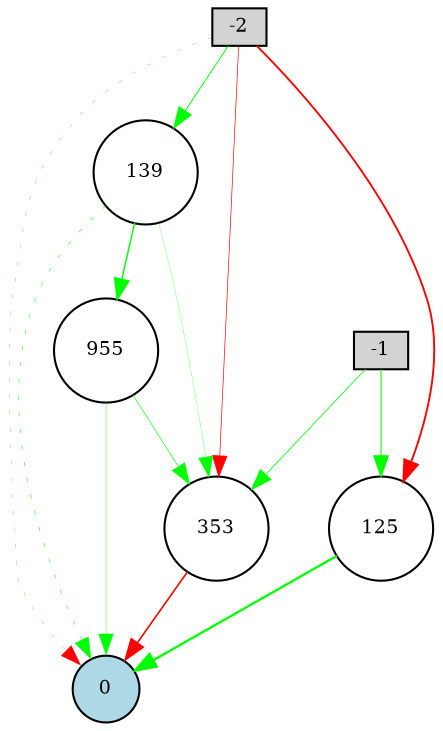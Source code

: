 digraph {
	node [fontsize=9 height=0.2 shape=circle width=0.2]
	-1 [fillcolor=lightgray shape=box style=filled]
	-2 [fillcolor=lightgray shape=box style=filled]
	0 [fillcolor=lightblue style=filled]
	353 [fillcolor=white style=filled]
	139 [fillcolor=white style=filled]
	955 [fillcolor=white style=filled]
	125 [fillcolor=white style=filled]
	-1 -> 125 [color=green penwidth=0.49261790096538904 style=solid]
	125 -> 0 [color=green penwidth=1.1043235464196197 style=solid]
	-2 -> 125 [color=red penwidth=0.8998444866965826 style=solid]
	-2 -> 139 [color=green penwidth=0.4521353873458628 style=solid]
	139 -> 0 [color=green penwidth=0.24938044161832693 style=dotted]
	139 -> 353 [color=green penwidth=0.11985228817644238 style=solid]
	353 -> 0 [color=red penwidth=0.7813895708274632 style=solid]
	-2 -> 0 [color=red penwidth=0.10230075098471766 style=dotted]
	-2 -> 353 [color=red penwidth=0.32778216228561385 style=solid]
	139 -> 955 [color=green penwidth=0.679064654056661 style=solid]
	955 -> 353 [color=green penwidth=0.28990249284898717 style=solid]
	955 -> 0 [color=green penwidth=0.1954319005920433 style=solid]
	-1 -> 353 [color=green penwidth=0.371358677770098 style=solid]
}
